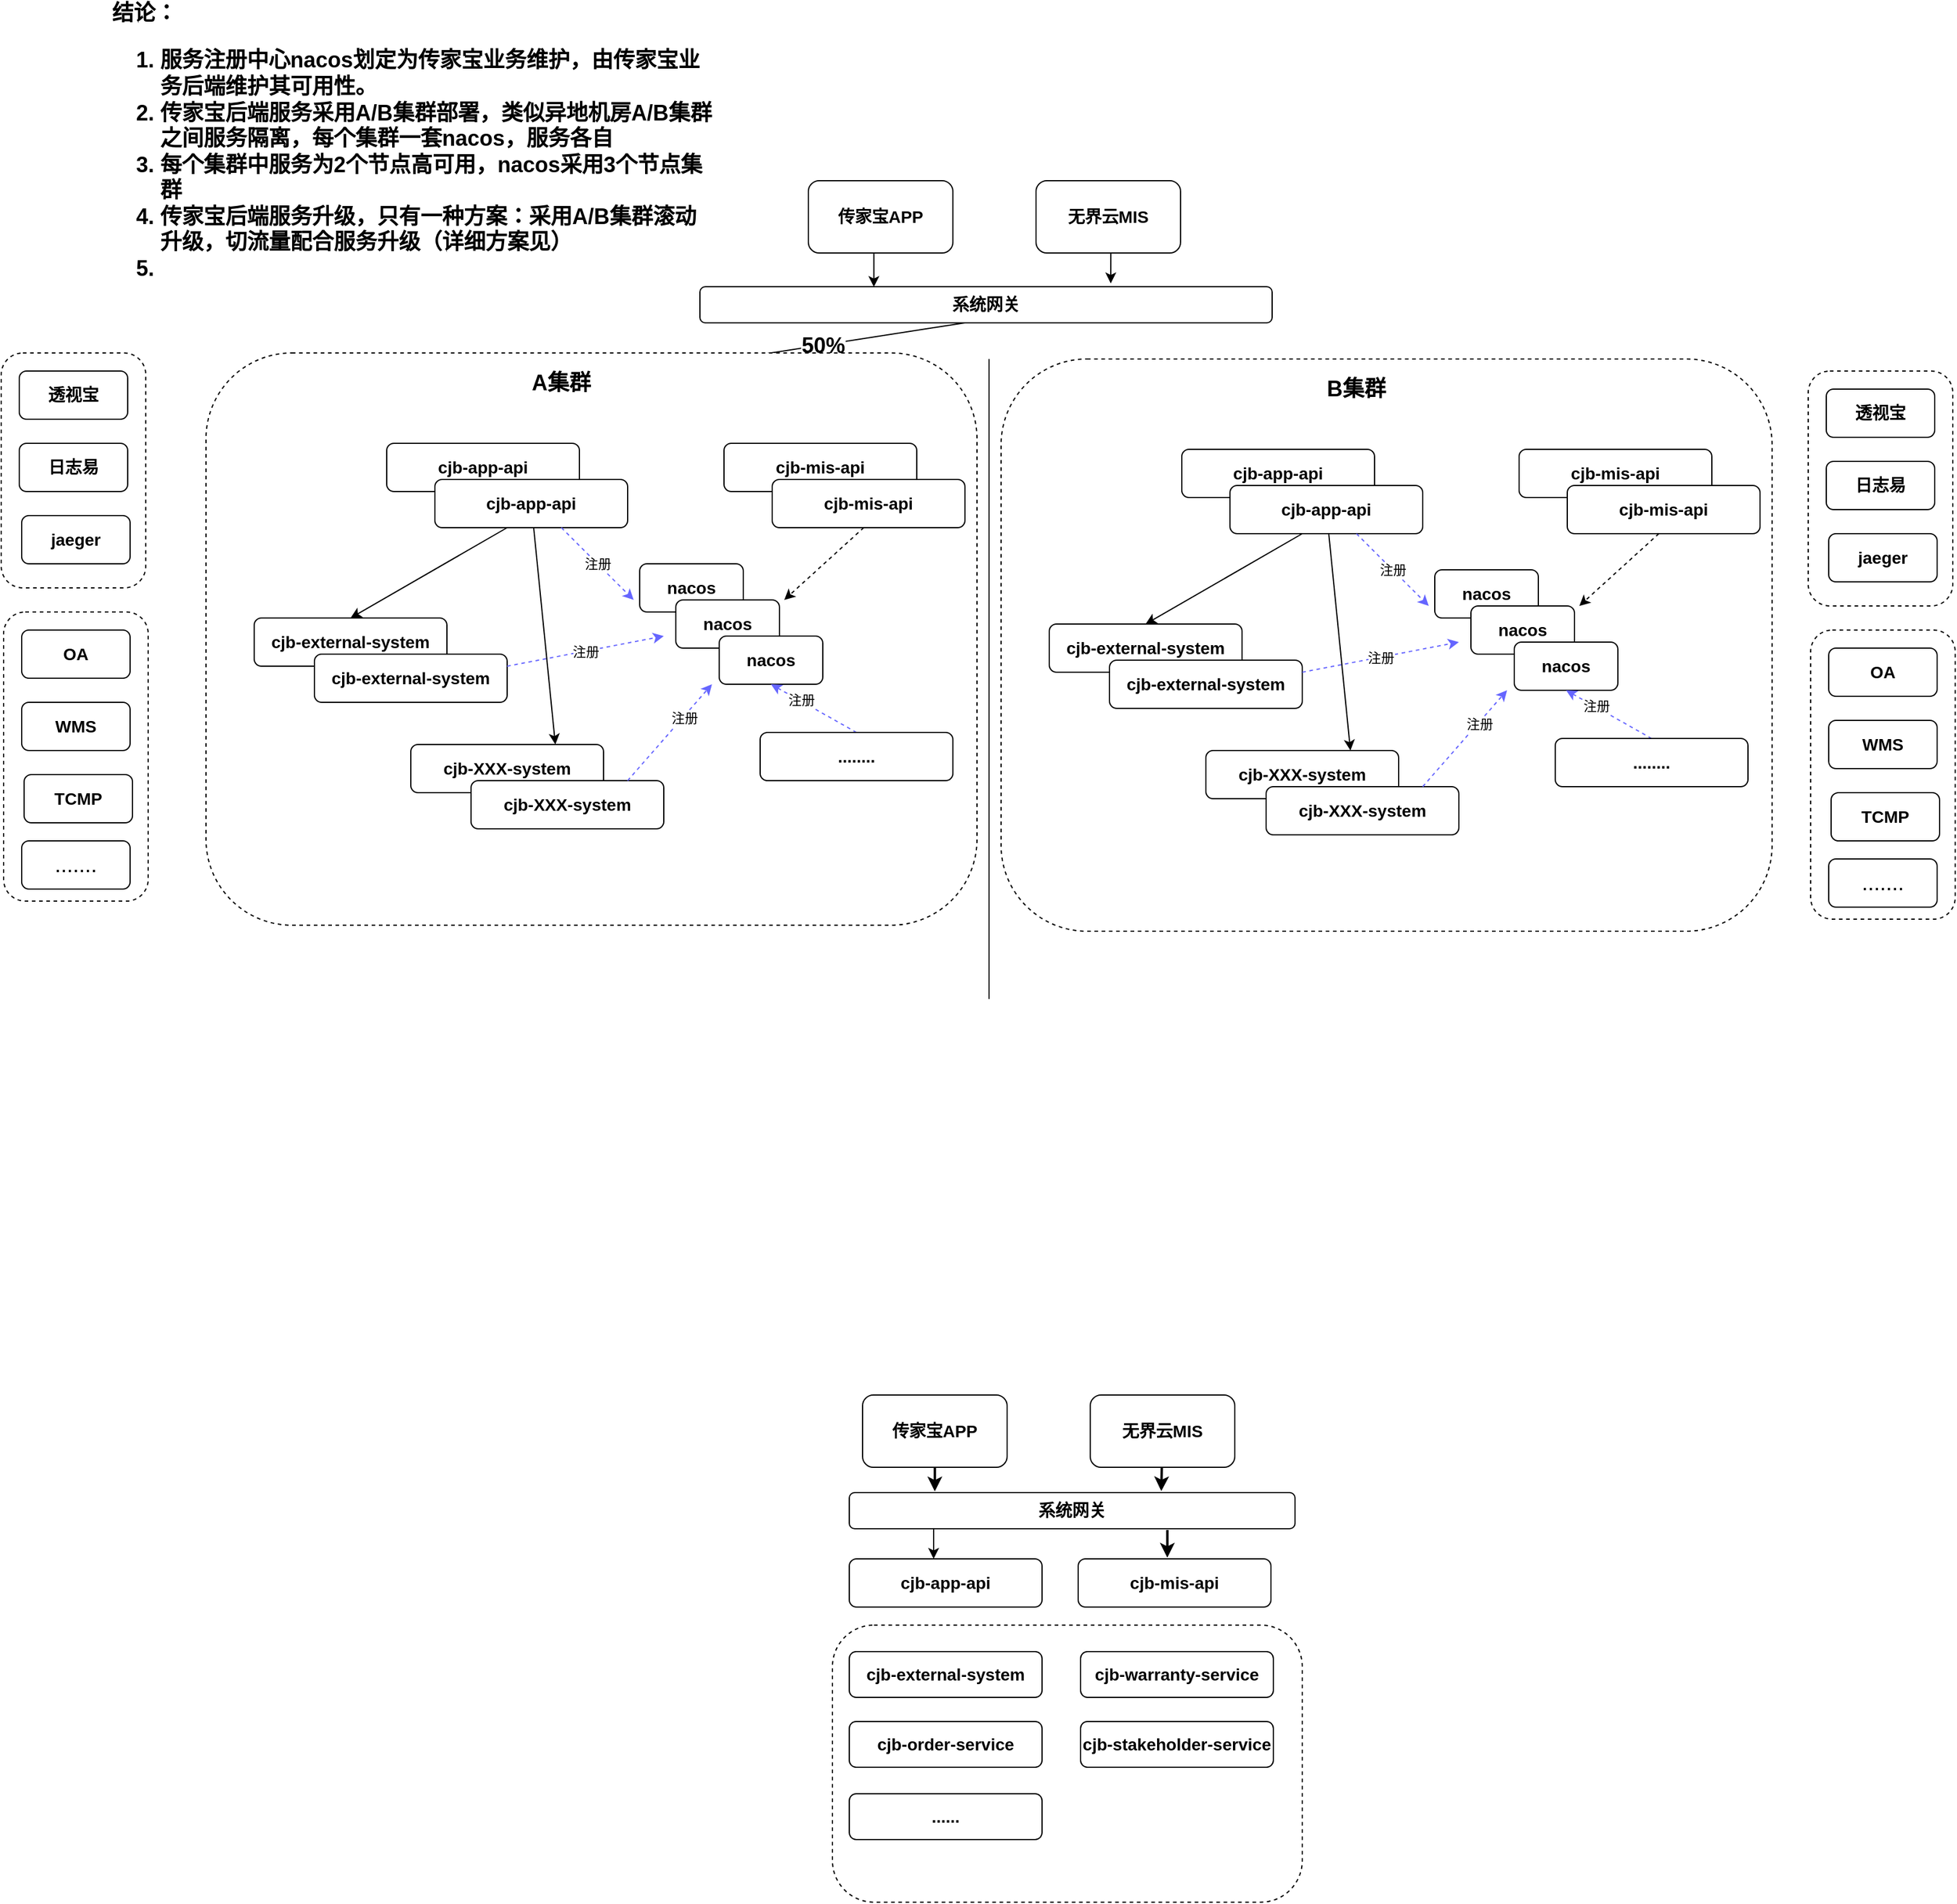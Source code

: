<mxfile version="14.0.3" type="github">
  <diagram id="MpKOYXsyZB0nzLLyLdtM" name="Page-1">
    <mxGraphModel dx="1901" dy="612" grid="1" gridSize="10" guides="1" tooltips="1" connect="1" arrows="1" fold="1" page="1" pageScale="1" pageWidth="827" pageHeight="1169" math="0" shadow="0">
      <root>
        <mxCell id="0" />
        <mxCell id="1" parent="0" />
        <mxCell id="i4v3Hct5WxHWQe_M93EY-2" value="&lt;span style=&quot;font-size: 14px&quot;&gt;&lt;b&gt;&lt;br&gt;&lt;/b&gt;&lt;/span&gt;" style="rounded=1;whiteSpace=wrap;html=1;dashed=1;" parent="1" vertex="1">
          <mxGeometry x="260" y="1351" width="390" height="230" as="geometry" />
        </mxCell>
        <mxCell id="_Qi3U7-KNklzHWl9HvJi-1" style="orthogonalLoop=1;jettySize=auto;html=1;strokeWidth=2;" parent="1" source="_Qi3U7-KNklzHWl9HvJi-2" edge="1">
          <mxGeometry relative="1" as="geometry">
            <mxPoint x="345" y="1240" as="targetPoint" />
          </mxGeometry>
        </mxCell>
        <mxCell id="_Qi3U7-KNklzHWl9HvJi-2" value="&lt;font style=&quot;font-size: 14px&quot;&gt;&lt;b&gt;传家宝APP&lt;/b&gt;&lt;/font&gt;" style="rounded=1;whiteSpace=wrap;html=1;" parent="1" vertex="1">
          <mxGeometry x="285" y="1160" width="120" height="60" as="geometry" />
        </mxCell>
        <mxCell id="_Qi3U7-KNklzHWl9HvJi-3" style="edgeStyle=none;orthogonalLoop=1;jettySize=auto;html=1;strokeWidth=2;entryX=0.7;entryY=-0.04;entryDx=0;entryDy=0;entryPerimeter=0;" parent="1" source="_Qi3U7-KNklzHWl9HvJi-4" target="_Qi3U7-KNklzHWl9HvJi-7" edge="1">
          <mxGeometry relative="1" as="geometry" />
        </mxCell>
        <mxCell id="_Qi3U7-KNklzHWl9HvJi-4" value="&lt;font style=&quot;font-size: 14px&quot;&gt;&lt;b&gt;无界云MIS&lt;/b&gt;&lt;/font&gt;" style="rounded=1;whiteSpace=wrap;html=1;" parent="1" vertex="1">
          <mxGeometry x="474" y="1160" width="120" height="60" as="geometry" />
        </mxCell>
        <mxCell id="2XZ529oUCofOYE8xTM4C-4" style="edgeStyle=orthogonalEdgeStyle;rounded=0;orthogonalLoop=1;jettySize=auto;html=1;exitX=0.25;exitY=1;exitDx=0;exitDy=0;entryX=0.5;entryY=0;entryDx=0;entryDy=0;" parent="1" edge="1">
          <mxGeometry relative="1" as="geometry">
            <mxPoint x="356.5" y="1271" as="sourcePoint" />
            <mxPoint x="344" y="1296" as="targetPoint" />
          </mxGeometry>
        </mxCell>
        <mxCell id="_Qi3U7-KNklzHWl9HvJi-7" value="&lt;span style=&quot;font-size: 14px&quot;&gt;&lt;b&gt;系统网关&lt;/b&gt;&lt;/span&gt;" style="rounded=1;whiteSpace=wrap;html=1;" parent="1" vertex="1">
          <mxGeometry x="274" y="1241" width="370" height="30" as="geometry" />
        </mxCell>
        <mxCell id="_Qi3U7-KNklzHWl9HvJi-8" value="&lt;span style=&quot;font-size: 14px&quot;&gt;&lt;b&gt;cjb-app-api&lt;br&gt;&lt;/b&gt;&lt;/span&gt;" style="rounded=1;whiteSpace=wrap;html=1;" parent="1" vertex="1">
          <mxGeometry x="274" y="1296" width="160" height="40" as="geometry" />
        </mxCell>
        <mxCell id="_Qi3U7-KNklzHWl9HvJi-10" value="&lt;span style=&quot;font-size: 14px&quot;&gt;&lt;b&gt;cjb-external-system&lt;/b&gt;&lt;/span&gt;" style="rounded=1;whiteSpace=wrap;html=1;" parent="1" vertex="1">
          <mxGeometry x="274" y="1373" width="160" height="38" as="geometry" />
        </mxCell>
        <mxCell id="2XZ529oUCofOYE8xTM4C-5" value="&lt;span style=&quot;font-size: 14px&quot;&gt;&lt;b&gt;cjb-mis-api&lt;br&gt;&lt;/b&gt;&lt;/span&gt;" style="rounded=1;whiteSpace=wrap;html=1;" parent="1" vertex="1">
          <mxGeometry x="464" y="1296" width="160" height="40" as="geometry" />
        </mxCell>
        <mxCell id="2XZ529oUCofOYE8xTM4C-9" style="orthogonalLoop=1;jettySize=auto;html=1;strokeWidth=2;" parent="1" edge="1">
          <mxGeometry relative="1" as="geometry">
            <mxPoint x="538" y="1272" as="sourcePoint" />
            <mxPoint x="538" y="1295" as="targetPoint" />
          </mxGeometry>
        </mxCell>
        <mxCell id="i4v3Hct5WxHWQe_M93EY-3" value="&lt;span style=&quot;font-size: 14px&quot;&gt;&lt;b&gt;cjb-warranty-service&lt;/b&gt;&lt;/span&gt;" style="rounded=1;whiteSpace=wrap;html=1;" parent="1" vertex="1">
          <mxGeometry x="466" y="1373" width="160" height="38" as="geometry" />
        </mxCell>
        <mxCell id="i4v3Hct5WxHWQe_M93EY-4" value="&lt;span style=&quot;font-size: 14px&quot;&gt;&lt;b&gt;cjb-order-service&lt;/b&gt;&lt;/span&gt;" style="rounded=1;whiteSpace=wrap;html=1;" parent="1" vertex="1">
          <mxGeometry x="274" y="1431" width="160" height="38" as="geometry" />
        </mxCell>
        <mxCell id="i4v3Hct5WxHWQe_M93EY-5" value="&lt;b style=&quot;font-size: 14px&quot;&gt;cjb-&lt;/b&gt;&lt;span style=&quot;font-size: 14px&quot;&gt;&lt;b&gt;stakeholder&lt;/b&gt;&lt;/span&gt;&lt;b style=&quot;font-size: 14px&quot;&gt;-service&lt;/b&gt;" style="rounded=1;whiteSpace=wrap;html=1;" parent="1" vertex="1">
          <mxGeometry x="466" y="1431" width="160" height="38" as="geometry" />
        </mxCell>
        <mxCell id="i4v3Hct5WxHWQe_M93EY-6" value="&lt;span style=&quot;font-size: 14px&quot;&gt;&lt;b&gt;......&lt;/b&gt;&lt;/span&gt;" style="rounded=1;whiteSpace=wrap;html=1;" parent="1" vertex="1">
          <mxGeometry x="274" y="1491" width="160" height="38" as="geometry" />
        </mxCell>
        <mxCell id="EF4DgZaoUzox8hAfEua7-1" value="" style="endArrow=none;html=1;" parent="1" edge="1">
          <mxGeometry width="50" height="50" relative="1" as="geometry">
            <mxPoint x="390" y="831.284" as="sourcePoint" />
            <mxPoint x="390" y="300" as="targetPoint" />
          </mxGeometry>
        </mxCell>
        <mxCell id="EF4DgZaoUzox8hAfEua7-10" style="edgeStyle=orthogonalEdgeStyle;rounded=0;orthogonalLoop=1;jettySize=auto;html=1;exitX=0.5;exitY=1;exitDx=0;exitDy=0;entryX=0.304;entryY=0.006;entryDx=0;entryDy=0;entryPerimeter=0;" parent="1" source="EF4DgZaoUzox8hAfEua7-2" target="EF4DgZaoUzox8hAfEua7-7" edge="1">
          <mxGeometry relative="1" as="geometry" />
        </mxCell>
        <mxCell id="EF4DgZaoUzox8hAfEua7-2" value="&lt;font style=&quot;font-size: 14px&quot;&gt;&lt;b&gt;传家宝APP&lt;/b&gt;&lt;/font&gt;" style="rounded=1;whiteSpace=wrap;html=1;" parent="1" vertex="1">
          <mxGeometry x="240" y="152" width="120" height="60" as="geometry" />
        </mxCell>
        <mxCell id="EF4DgZaoUzox8hAfEua7-11" style="edgeStyle=orthogonalEdgeStyle;rounded=0;orthogonalLoop=1;jettySize=auto;html=1;exitX=0.5;exitY=1;exitDx=0;exitDy=0;entryX=0.718;entryY=-0.092;entryDx=0;entryDy=0;entryPerimeter=0;" parent="1" source="EF4DgZaoUzox8hAfEua7-3" target="EF4DgZaoUzox8hAfEua7-7" edge="1">
          <mxGeometry relative="1" as="geometry" />
        </mxCell>
        <mxCell id="EF4DgZaoUzox8hAfEua7-3" value="&lt;font style=&quot;font-size: 14px&quot;&gt;&lt;b&gt;无界云MIS&lt;/b&gt;&lt;/font&gt;" style="rounded=1;whiteSpace=wrap;html=1;" parent="1" vertex="1">
          <mxGeometry x="429" y="152" width="120" height="60" as="geometry" />
        </mxCell>
        <mxCell id="EF4DgZaoUzox8hAfEua7-7" value="&lt;span style=&quot;font-size: 14px&quot;&gt;&lt;b&gt;系统网关&lt;/b&gt;&lt;/span&gt;" style="rounded=1;whiteSpace=wrap;html=1;" parent="1" vertex="1">
          <mxGeometry x="150" y="240" width="475" height="30" as="geometry" />
        </mxCell>
        <mxCell id="EF4DgZaoUzox8hAfEua7-51" value="" style="endArrow=classic;html=1;entryX=1;entryY=0.25;entryDx=0;entryDy=0;" parent="1" target="EF4DgZaoUzox8hAfEua7-4" edge="1">
          <mxGeometry width="50" height="50" relative="1" as="geometry">
            <mxPoint x="370" y="270" as="sourcePoint" />
            <mxPoint x="300" y="350" as="targetPoint" />
          </mxGeometry>
        </mxCell>
        <mxCell id="EF4DgZaoUzox8hAfEua7-52" value="&lt;b&gt;&lt;font style=&quot;font-size: 18px&quot;&gt;50%&lt;/font&gt;&lt;/b&gt;" style="edgeLabel;html=1;align=center;verticalAlign=middle;resizable=0;points=[];" parent="EF4DgZaoUzox8hAfEua7-51" vertex="1" connectable="0">
          <mxGeometry x="-0.183" relative="1" as="geometry">
            <mxPoint as="offset" />
          </mxGeometry>
        </mxCell>
        <mxCell id="EF4DgZaoUzox8hAfEua7-54" value="&lt;b&gt;&lt;font style=&quot;font-size: 18px&quot;&gt;结论：&lt;br&gt;&lt;ol&gt;&lt;li&gt;&lt;b&gt;&lt;font style=&quot;font-size: 18px&quot;&gt;服务注册中心nacos划定为传家宝业务维护，由传家宝业务后端维护其可用性。&lt;/font&gt;&lt;/b&gt;&lt;/li&gt;&lt;li&gt;&lt;b&gt;&lt;font style=&quot;font-size: 18px&quot;&gt;传家宝后端服务采用A/B集群部署，类似异地机房A/B集群之间服务隔离，&lt;/font&gt;&lt;/b&gt;&lt;b&gt;每个集群一套nacos，服务各自&lt;/b&gt;&lt;/li&gt;&lt;li&gt;每个集群中服务为2个节点高可用，nacos采用3个节点集群&lt;/li&gt;&lt;li&gt;传家宝后端服务升级，只有一种方案：采用A/B集群滚动升级，切流量配合服务升级（详细方案见）&lt;/li&gt;&lt;li&gt;&lt;br&gt;&lt;/li&gt;&lt;/ol&gt;&lt;br&gt;&lt;/font&gt;&lt;/b&gt;" style="text;html=1;strokeColor=none;fillColor=none;align=left;verticalAlign=middle;whiteSpace=wrap;rounded=0;" parent="1" vertex="1">
          <mxGeometry x="-340" y="30" width="500" height="218" as="geometry" />
        </mxCell>
        <mxCell id="FRwrU2rM5BGR-URHhz7x-11" value="" style="group" vertex="1" connectable="0" parent="1">
          <mxGeometry x="-260" y="295" width="640" height="540" as="geometry" />
        </mxCell>
        <mxCell id="EF4DgZaoUzox8hAfEua7-13" value="&lt;span style=&quot;font-size: 14px&quot;&gt;&lt;b&gt;&lt;br&gt;&lt;/b&gt;&lt;/span&gt;" style="rounded=1;whiteSpace=wrap;html=1;dashed=1;" parent="FRwrU2rM5BGR-URHhz7x-11" vertex="1">
          <mxGeometry width="640" height="475" as="geometry" />
        </mxCell>
        <mxCell id="EF4DgZaoUzox8hAfEua7-4" value="&lt;b&gt;&lt;font style=&quot;font-size: 18px&quot;&gt;A集群&lt;/font&gt;&lt;/b&gt;" style="text;html=1;strokeColor=none;fillColor=none;align=center;verticalAlign=middle;whiteSpace=wrap;rounded=0;" parent="FRwrU2rM5BGR-URHhz7x-11" vertex="1">
          <mxGeometry x="250" y="15" width="90" height="20" as="geometry" />
        </mxCell>
        <mxCell id="EF4DgZaoUzox8hAfEua7-23" value="&lt;b&gt;&lt;font style=&quot;font-size: 18px&quot;&gt;......&lt;/font&gt;&lt;/b&gt;" style="text;html=1;strokeColor=none;fillColor=none;align=center;verticalAlign=middle;whiteSpace=wrap;rounded=0;" parent="FRwrU2rM5BGR-URHhz7x-11" vertex="1">
          <mxGeometry x="494" y="325" width="40" height="20" as="geometry" />
        </mxCell>
        <mxCell id="EF4DgZaoUzox8hAfEua7-26" value="" style="group" parent="FRwrU2rM5BGR-URHhz7x-11" vertex="1" connectable="0">
          <mxGeometry x="360" y="175" width="152" height="100" as="geometry" />
        </mxCell>
        <mxCell id="EF4DgZaoUzox8hAfEua7-19" value="&lt;b style=&quot;font-size: 14px&quot;&gt;nacos&lt;/b&gt;&lt;span style=&quot;font-size: 14px&quot;&gt;&lt;b&gt;&lt;br&gt;&lt;/b&gt;&lt;/span&gt;" style="rounded=1;whiteSpace=wrap;html=1;" parent="EF4DgZaoUzox8hAfEua7-26" vertex="1">
          <mxGeometry width="86" height="40" as="geometry" />
        </mxCell>
        <mxCell id="EF4DgZaoUzox8hAfEua7-24" value="&lt;b style=&quot;font-size: 14px&quot;&gt;nacos&lt;/b&gt;&lt;span style=&quot;font-size: 14px&quot;&gt;&lt;b&gt;&lt;br&gt;&lt;/b&gt;&lt;/span&gt;" style="rounded=1;whiteSpace=wrap;html=1;" parent="EF4DgZaoUzox8hAfEua7-26" vertex="1">
          <mxGeometry x="30" y="30" width="86" height="40" as="geometry" />
        </mxCell>
        <mxCell id="EF4DgZaoUzox8hAfEua7-25" value="&lt;b style=&quot;font-size: 14px&quot;&gt;nacos&lt;/b&gt;&lt;span style=&quot;font-size: 14px&quot;&gt;&lt;b&gt;&lt;br&gt;&lt;/b&gt;&lt;/span&gt;" style="rounded=1;whiteSpace=wrap;html=1;" parent="EF4DgZaoUzox8hAfEua7-26" vertex="1">
          <mxGeometry x="66" y="60" width="86" height="40" as="geometry" />
        </mxCell>
        <mxCell id="EF4DgZaoUzox8hAfEua7-27" value="" style="group" parent="FRwrU2rM5BGR-URHhz7x-11" vertex="1" connectable="0">
          <mxGeometry x="40" y="220" width="210" height="70" as="geometry" />
        </mxCell>
        <mxCell id="EF4DgZaoUzox8hAfEua7-18" value="&lt;b style=&quot;font-size: 14px&quot;&gt;cjb-external-system&lt;/b&gt;&lt;span style=&quot;font-size: 14px&quot;&gt;&lt;b&gt;&lt;br&gt;&lt;/b&gt;&lt;/span&gt;" style="rounded=1;whiteSpace=wrap;html=1;" parent="EF4DgZaoUzox8hAfEua7-27" vertex="1">
          <mxGeometry width="160" height="40" as="geometry" />
        </mxCell>
        <mxCell id="EF4DgZaoUzox8hAfEua7-20" value="&lt;b style=&quot;font-size: 14px&quot;&gt;cjb-external-system&lt;/b&gt;&lt;span style=&quot;font-size: 14px&quot;&gt;&lt;b&gt;&lt;br&gt;&lt;/b&gt;&lt;/span&gt;" style="rounded=1;whiteSpace=wrap;html=1;" parent="EF4DgZaoUzox8hAfEua7-27" vertex="1">
          <mxGeometry x="50" y="30" width="160" height="40" as="geometry" />
        </mxCell>
        <mxCell id="EF4DgZaoUzox8hAfEua7-28" value="" style="group" parent="FRwrU2rM5BGR-URHhz7x-11" vertex="1" connectable="0">
          <mxGeometry x="170" y="325" width="210" height="70" as="geometry" />
        </mxCell>
        <mxCell id="EF4DgZaoUzox8hAfEua7-21" value="&lt;b style=&quot;font-size: 14px&quot;&gt;cjb-XXX-system&lt;/b&gt;&lt;span style=&quot;font-size: 14px&quot;&gt;&lt;b&gt;&lt;br&gt;&lt;/b&gt;&lt;/span&gt;" style="rounded=1;whiteSpace=wrap;html=1;" parent="EF4DgZaoUzox8hAfEua7-28" vertex="1">
          <mxGeometry width="160" height="40" as="geometry" />
        </mxCell>
        <mxCell id="EF4DgZaoUzox8hAfEua7-22" value="&lt;b style=&quot;font-size: 14px&quot;&gt;cjb-XXX-system&lt;/b&gt;&lt;span style=&quot;font-size: 14px&quot;&gt;&lt;b&gt;&lt;br&gt;&lt;/b&gt;&lt;/span&gt;" style="rounded=1;whiteSpace=wrap;html=1;" parent="EF4DgZaoUzox8hAfEua7-28" vertex="1">
          <mxGeometry x="50" y="30" width="160" height="40" as="geometry" />
        </mxCell>
        <mxCell id="EF4DgZaoUzox8hAfEua7-40" value="" style="endArrow=classic;html=1;dashed=1;strokeColor=#6666FF;" parent="EF4DgZaoUzox8hAfEua7-28" edge="1">
          <mxGeometry width="50" height="50" relative="1" as="geometry">
            <mxPoint x="180" y="30" as="sourcePoint" />
            <mxPoint x="250" y="-50" as="targetPoint" />
          </mxGeometry>
        </mxCell>
        <mxCell id="EF4DgZaoUzox8hAfEua7-42" value="注册" style="edgeLabel;html=1;align=center;verticalAlign=middle;resizable=0;points=[];" parent="EF4DgZaoUzox8hAfEua7-40" vertex="1" connectable="0">
          <mxGeometry x="0.316" y="-1" relative="1" as="geometry">
            <mxPoint as="offset" />
          </mxGeometry>
        </mxCell>
        <mxCell id="EF4DgZaoUzox8hAfEua7-31" value="" style="group" parent="FRwrU2rM5BGR-URHhz7x-11" vertex="1" connectable="0">
          <mxGeometry x="150" y="75" width="200" height="70" as="geometry" />
        </mxCell>
        <mxCell id="EF4DgZaoUzox8hAfEua7-15" value="&lt;span style=&quot;font-size: 14px&quot;&gt;&lt;b&gt;cjb-app-api&lt;br&gt;&lt;/b&gt;&lt;/span&gt;" style="rounded=1;whiteSpace=wrap;html=1;" parent="EF4DgZaoUzox8hAfEua7-31" vertex="1">
          <mxGeometry width="160" height="40" as="geometry" />
        </mxCell>
        <mxCell id="EF4DgZaoUzox8hAfEua7-29" value="&lt;span style=&quot;font-size: 14px&quot;&gt;&lt;b&gt;cjb-app-api&lt;br&gt;&lt;/b&gt;&lt;/span&gt;" style="rounded=1;whiteSpace=wrap;html=1;" parent="EF4DgZaoUzox8hAfEua7-31" vertex="1">
          <mxGeometry x="40" y="30" width="160" height="40" as="geometry" />
        </mxCell>
        <mxCell id="EF4DgZaoUzox8hAfEua7-32" value="" style="group" parent="FRwrU2rM5BGR-URHhz7x-11" vertex="1" connectable="0">
          <mxGeometry x="430" y="75" width="200" height="70" as="geometry" />
        </mxCell>
        <mxCell id="EF4DgZaoUzox8hAfEua7-16" value="&lt;span style=&quot;font-size: 14px&quot;&gt;&lt;b&gt;cjb-mis-api&lt;br&gt;&lt;/b&gt;&lt;/span&gt;" style="rounded=1;whiteSpace=wrap;html=1;" parent="EF4DgZaoUzox8hAfEua7-32" vertex="1">
          <mxGeometry width="160" height="40" as="geometry" />
        </mxCell>
        <mxCell id="EF4DgZaoUzox8hAfEua7-30" value="&lt;span style=&quot;font-size: 14px&quot;&gt;&lt;b&gt;cjb-mis-api&lt;br&gt;&lt;/b&gt;&lt;/span&gt;" style="rounded=1;whiteSpace=wrap;html=1;" parent="EF4DgZaoUzox8hAfEua7-32" vertex="1">
          <mxGeometry x="40" y="30" width="160" height="40" as="geometry" />
        </mxCell>
        <mxCell id="EF4DgZaoUzox8hAfEua7-33" value="注册" style="endArrow=classic;html=1;dashed=1;strokeColor=#6666FF;" parent="FRwrU2rM5BGR-URHhz7x-11" edge="1">
          <mxGeometry width="50" height="50" relative="1" as="geometry">
            <mxPoint x="295" y="145" as="sourcePoint" />
            <mxPoint x="355" y="205" as="targetPoint" />
          </mxGeometry>
        </mxCell>
        <mxCell id="EF4DgZaoUzox8hAfEua7-34" value="" style="endArrow=classic;html=1;dashed=1;" parent="FRwrU2rM5BGR-URHhz7x-11" edge="1">
          <mxGeometry width="50" height="50" relative="1" as="geometry">
            <mxPoint x="546" y="145" as="sourcePoint" />
            <mxPoint x="480" y="205" as="targetPoint" />
          </mxGeometry>
        </mxCell>
        <mxCell id="EF4DgZaoUzox8hAfEua7-37" value="" style="endArrow=classic;html=1;entryX=0.5;entryY=0;entryDx=0;entryDy=0;" parent="FRwrU2rM5BGR-URHhz7x-11" target="EF4DgZaoUzox8hAfEua7-18" edge="1">
          <mxGeometry width="50" height="50" relative="1" as="geometry">
            <mxPoint x="250" y="145" as="sourcePoint" />
            <mxPoint x="310" y="205" as="targetPoint" />
          </mxGeometry>
        </mxCell>
        <mxCell id="EF4DgZaoUzox8hAfEua7-39" value="&#xa;&#xa;&lt;span style=&quot;color: rgb(0, 0, 0); font-family: helvetica; font-size: 11px; font-style: normal; font-weight: 400; letter-spacing: normal; text-align: center; text-indent: 0px; text-transform: none; word-spacing: 0px; background-color: rgb(255, 255, 255); display: inline; float: none;&quot;&gt;注册&lt;/span&gt;&#xa;&#xa;" style="endArrow=classic;html=1;dashed=1;strokeColor=#6666FF;exitX=1;exitY=0.25;exitDx=0;exitDy=0;" parent="FRwrU2rM5BGR-URHhz7x-11" source="EF4DgZaoUzox8hAfEua7-20" edge="1">
          <mxGeometry width="50" height="50" relative="1" as="geometry">
            <mxPoint x="280" y="255" as="sourcePoint" />
            <mxPoint x="380" y="235" as="targetPoint" />
          </mxGeometry>
        </mxCell>
        <mxCell id="EF4DgZaoUzox8hAfEua7-43" value="" style="endArrow=classic;html=1;dashed=1;strokeColor=#6666FF;entryX=0.5;entryY=1;entryDx=0;entryDy=0;exitX=0.5;exitY=0;exitDx=0;exitDy=0;" parent="FRwrU2rM5BGR-URHhz7x-11" source="EF4DgZaoUzox8hAfEua7-50" target="EF4DgZaoUzox8hAfEua7-25" edge="1">
          <mxGeometry width="50" height="50" relative="1" as="geometry">
            <mxPoint x="380" y="445" as="sourcePoint" />
            <mxPoint x="450" y="365" as="targetPoint" />
          </mxGeometry>
        </mxCell>
        <mxCell id="EF4DgZaoUzox8hAfEua7-44" value="注册" style="edgeLabel;html=1;align=center;verticalAlign=middle;resizable=0;points=[];" parent="EF4DgZaoUzox8hAfEua7-43" vertex="1" connectable="0">
          <mxGeometry x="0.316" y="-1" relative="1" as="geometry">
            <mxPoint as="offset" />
          </mxGeometry>
        </mxCell>
        <mxCell id="EF4DgZaoUzox8hAfEua7-50" value="&lt;span style=&quot;font-size: 14px&quot;&gt;&lt;b&gt;........&lt;br&gt;&lt;/b&gt;&lt;/span&gt;" style="rounded=1;whiteSpace=wrap;html=1;" parent="FRwrU2rM5BGR-URHhz7x-11" vertex="1">
          <mxGeometry x="460" y="315" width="160" height="40" as="geometry" />
        </mxCell>
        <mxCell id="EF4DgZaoUzox8hAfEua7-53" value="" style="endArrow=classic;html=1;entryX=0.75;entryY=0;entryDx=0;entryDy=0;" parent="FRwrU2rM5BGR-URHhz7x-11" source="EF4DgZaoUzox8hAfEua7-29" target="EF4DgZaoUzox8hAfEua7-21" edge="1">
          <mxGeometry width="50" height="50" relative="1" as="geometry">
            <mxPoint x="280" y="148" as="sourcePoint" />
            <mxPoint x="268" y="315" as="targetPoint" />
          </mxGeometry>
        </mxCell>
        <mxCell id="FRwrU2rM5BGR-URHhz7x-12" value="" style="group" vertex="1" connectable="0" parent="1">
          <mxGeometry x="400" y="300" width="640" height="575" as="geometry" />
        </mxCell>
        <mxCell id="FRwrU2rM5BGR-URHhz7x-13" value="&lt;span style=&quot;font-size: 14px&quot;&gt;&lt;b&gt;&lt;br&gt;&lt;/b&gt;&lt;/span&gt;" style="rounded=1;whiteSpace=wrap;html=1;dashed=1;" vertex="1" parent="FRwrU2rM5BGR-URHhz7x-12">
          <mxGeometry width="640" height="475" as="geometry" />
        </mxCell>
        <mxCell id="FRwrU2rM5BGR-URHhz7x-14" value="&lt;b&gt;&lt;font style=&quot;font-size: 18px&quot;&gt;B集群&lt;/font&gt;&lt;/b&gt;" style="text;html=1;strokeColor=none;fillColor=none;align=center;verticalAlign=middle;whiteSpace=wrap;rounded=0;" vertex="1" parent="FRwrU2rM5BGR-URHhz7x-12">
          <mxGeometry x="250" y="15" width="90" height="20" as="geometry" />
        </mxCell>
        <mxCell id="FRwrU2rM5BGR-URHhz7x-15" value="&lt;b&gt;&lt;font style=&quot;font-size: 18px&quot;&gt;......&lt;/font&gt;&lt;/b&gt;" style="text;html=1;strokeColor=none;fillColor=none;align=center;verticalAlign=middle;whiteSpace=wrap;rounded=0;" vertex="1" parent="FRwrU2rM5BGR-URHhz7x-12">
          <mxGeometry x="494" y="325" width="40" height="20" as="geometry" />
        </mxCell>
        <mxCell id="FRwrU2rM5BGR-URHhz7x-16" value="" style="group" vertex="1" connectable="0" parent="FRwrU2rM5BGR-URHhz7x-12">
          <mxGeometry x="360" y="175" width="152" height="100" as="geometry" />
        </mxCell>
        <mxCell id="FRwrU2rM5BGR-URHhz7x-17" value="&lt;b style=&quot;font-size: 14px&quot;&gt;nacos&lt;/b&gt;&lt;span style=&quot;font-size: 14px&quot;&gt;&lt;b&gt;&lt;br&gt;&lt;/b&gt;&lt;/span&gt;" style="rounded=1;whiteSpace=wrap;html=1;" vertex="1" parent="FRwrU2rM5BGR-URHhz7x-16">
          <mxGeometry width="86" height="40" as="geometry" />
        </mxCell>
        <mxCell id="FRwrU2rM5BGR-URHhz7x-18" value="&lt;b style=&quot;font-size: 14px&quot;&gt;nacos&lt;/b&gt;&lt;span style=&quot;font-size: 14px&quot;&gt;&lt;b&gt;&lt;br&gt;&lt;/b&gt;&lt;/span&gt;" style="rounded=1;whiteSpace=wrap;html=1;" vertex="1" parent="FRwrU2rM5BGR-URHhz7x-16">
          <mxGeometry x="30" y="30" width="86" height="40" as="geometry" />
        </mxCell>
        <mxCell id="FRwrU2rM5BGR-URHhz7x-19" value="&lt;b style=&quot;font-size: 14px&quot;&gt;nacos&lt;/b&gt;&lt;span style=&quot;font-size: 14px&quot;&gt;&lt;b&gt;&lt;br&gt;&lt;/b&gt;&lt;/span&gt;" style="rounded=1;whiteSpace=wrap;html=1;" vertex="1" parent="FRwrU2rM5BGR-URHhz7x-16">
          <mxGeometry x="66" y="60" width="86" height="40" as="geometry" />
        </mxCell>
        <mxCell id="FRwrU2rM5BGR-URHhz7x-20" value="" style="group" vertex="1" connectable="0" parent="FRwrU2rM5BGR-URHhz7x-12">
          <mxGeometry x="40" y="220" width="210" height="70" as="geometry" />
        </mxCell>
        <mxCell id="FRwrU2rM5BGR-URHhz7x-21" value="&lt;b style=&quot;font-size: 14px&quot;&gt;cjb-external-system&lt;/b&gt;&lt;span style=&quot;font-size: 14px&quot;&gt;&lt;b&gt;&lt;br&gt;&lt;/b&gt;&lt;/span&gt;" style="rounded=1;whiteSpace=wrap;html=1;" vertex="1" parent="FRwrU2rM5BGR-URHhz7x-20">
          <mxGeometry width="160" height="40" as="geometry" />
        </mxCell>
        <mxCell id="FRwrU2rM5BGR-URHhz7x-22" value="&lt;b style=&quot;font-size: 14px&quot;&gt;cjb-external-system&lt;/b&gt;&lt;span style=&quot;font-size: 14px&quot;&gt;&lt;b&gt;&lt;br&gt;&lt;/b&gt;&lt;/span&gt;" style="rounded=1;whiteSpace=wrap;html=1;" vertex="1" parent="FRwrU2rM5BGR-URHhz7x-20">
          <mxGeometry x="50" y="30" width="160" height="40" as="geometry" />
        </mxCell>
        <mxCell id="FRwrU2rM5BGR-URHhz7x-23" value="" style="group" vertex="1" connectable="0" parent="FRwrU2rM5BGR-URHhz7x-12">
          <mxGeometry x="170" y="325" width="210" height="70" as="geometry" />
        </mxCell>
        <mxCell id="FRwrU2rM5BGR-URHhz7x-24" value="&lt;b style=&quot;font-size: 14px&quot;&gt;cjb-XXX-system&lt;/b&gt;&lt;span style=&quot;font-size: 14px&quot;&gt;&lt;b&gt;&lt;br&gt;&lt;/b&gt;&lt;/span&gt;" style="rounded=1;whiteSpace=wrap;html=1;" vertex="1" parent="FRwrU2rM5BGR-URHhz7x-23">
          <mxGeometry width="160" height="40" as="geometry" />
        </mxCell>
        <mxCell id="FRwrU2rM5BGR-URHhz7x-25" value="&lt;b style=&quot;font-size: 14px&quot;&gt;cjb-XXX-system&lt;/b&gt;&lt;span style=&quot;font-size: 14px&quot;&gt;&lt;b&gt;&lt;br&gt;&lt;/b&gt;&lt;/span&gt;" style="rounded=1;whiteSpace=wrap;html=1;" vertex="1" parent="FRwrU2rM5BGR-URHhz7x-23">
          <mxGeometry x="50" y="30" width="160" height="40" as="geometry" />
        </mxCell>
        <mxCell id="FRwrU2rM5BGR-URHhz7x-26" value="" style="endArrow=classic;html=1;dashed=1;strokeColor=#6666FF;" edge="1" parent="FRwrU2rM5BGR-URHhz7x-23">
          <mxGeometry width="50" height="50" relative="1" as="geometry">
            <mxPoint x="180" y="30" as="sourcePoint" />
            <mxPoint x="250" y="-50" as="targetPoint" />
          </mxGeometry>
        </mxCell>
        <mxCell id="FRwrU2rM5BGR-URHhz7x-27" value="注册" style="edgeLabel;html=1;align=center;verticalAlign=middle;resizable=0;points=[];" vertex="1" connectable="0" parent="FRwrU2rM5BGR-URHhz7x-26">
          <mxGeometry x="0.316" y="-1" relative="1" as="geometry">
            <mxPoint as="offset" />
          </mxGeometry>
        </mxCell>
        <mxCell id="FRwrU2rM5BGR-URHhz7x-28" value="" style="group" vertex="1" connectable="0" parent="FRwrU2rM5BGR-URHhz7x-12">
          <mxGeometry x="150" y="75" width="200" height="70" as="geometry" />
        </mxCell>
        <mxCell id="FRwrU2rM5BGR-URHhz7x-29" value="&lt;span style=&quot;font-size: 14px&quot;&gt;&lt;b&gt;cjb-app-api&lt;br&gt;&lt;/b&gt;&lt;/span&gt;" style="rounded=1;whiteSpace=wrap;html=1;" vertex="1" parent="FRwrU2rM5BGR-URHhz7x-28">
          <mxGeometry width="160" height="40" as="geometry" />
        </mxCell>
        <mxCell id="FRwrU2rM5BGR-URHhz7x-30" value="&lt;span style=&quot;font-size: 14px&quot;&gt;&lt;b&gt;cjb-app-api&lt;br&gt;&lt;/b&gt;&lt;/span&gt;" style="rounded=1;whiteSpace=wrap;html=1;" vertex="1" parent="FRwrU2rM5BGR-URHhz7x-28">
          <mxGeometry x="40" y="30" width="160" height="40" as="geometry" />
        </mxCell>
        <mxCell id="FRwrU2rM5BGR-URHhz7x-31" value="" style="group" vertex="1" connectable="0" parent="FRwrU2rM5BGR-URHhz7x-12">
          <mxGeometry x="430" y="75" width="200" height="70" as="geometry" />
        </mxCell>
        <mxCell id="FRwrU2rM5BGR-URHhz7x-32" value="&lt;span style=&quot;font-size: 14px&quot;&gt;&lt;b&gt;cjb-mis-api&lt;br&gt;&lt;/b&gt;&lt;/span&gt;" style="rounded=1;whiteSpace=wrap;html=1;" vertex="1" parent="FRwrU2rM5BGR-URHhz7x-31">
          <mxGeometry width="160" height="40" as="geometry" />
        </mxCell>
        <mxCell id="FRwrU2rM5BGR-URHhz7x-33" value="&lt;span style=&quot;font-size: 14px&quot;&gt;&lt;b&gt;cjb-mis-api&lt;br&gt;&lt;/b&gt;&lt;/span&gt;" style="rounded=1;whiteSpace=wrap;html=1;" vertex="1" parent="FRwrU2rM5BGR-URHhz7x-31">
          <mxGeometry x="40" y="30" width="160" height="40" as="geometry" />
        </mxCell>
        <mxCell id="FRwrU2rM5BGR-URHhz7x-34" value="注册" style="endArrow=classic;html=1;dashed=1;strokeColor=#6666FF;" edge="1" parent="FRwrU2rM5BGR-URHhz7x-12">
          <mxGeometry width="50" height="50" relative="1" as="geometry">
            <mxPoint x="295" y="145" as="sourcePoint" />
            <mxPoint x="355" y="205" as="targetPoint" />
          </mxGeometry>
        </mxCell>
        <mxCell id="FRwrU2rM5BGR-URHhz7x-35" value="" style="endArrow=classic;html=1;dashed=1;" edge="1" parent="FRwrU2rM5BGR-URHhz7x-12">
          <mxGeometry width="50" height="50" relative="1" as="geometry">
            <mxPoint x="546" y="145" as="sourcePoint" />
            <mxPoint x="480" y="205" as="targetPoint" />
          </mxGeometry>
        </mxCell>
        <mxCell id="FRwrU2rM5BGR-URHhz7x-36" value="" style="endArrow=classic;html=1;entryX=0.5;entryY=0;entryDx=0;entryDy=0;" edge="1" parent="FRwrU2rM5BGR-URHhz7x-12" target="FRwrU2rM5BGR-URHhz7x-21">
          <mxGeometry width="50" height="50" relative="1" as="geometry">
            <mxPoint x="250" y="145" as="sourcePoint" />
            <mxPoint x="310" y="205" as="targetPoint" />
          </mxGeometry>
        </mxCell>
        <mxCell id="FRwrU2rM5BGR-URHhz7x-37" value="&#xa;&#xa;&lt;span style=&quot;color: rgb(0, 0, 0); font-family: helvetica; font-size: 11px; font-style: normal; font-weight: 400; letter-spacing: normal; text-align: center; text-indent: 0px; text-transform: none; word-spacing: 0px; background-color: rgb(255, 255, 255); display: inline; float: none;&quot;&gt;注册&lt;/span&gt;&#xa;&#xa;" style="endArrow=classic;html=1;dashed=1;strokeColor=#6666FF;exitX=1;exitY=0.25;exitDx=0;exitDy=0;" edge="1" parent="FRwrU2rM5BGR-URHhz7x-12" source="FRwrU2rM5BGR-URHhz7x-22">
          <mxGeometry width="50" height="50" relative="1" as="geometry">
            <mxPoint x="280" y="255" as="sourcePoint" />
            <mxPoint x="380" y="235" as="targetPoint" />
          </mxGeometry>
        </mxCell>
        <mxCell id="FRwrU2rM5BGR-URHhz7x-38" value="" style="endArrow=classic;html=1;dashed=1;strokeColor=#6666FF;entryX=0.5;entryY=1;entryDx=0;entryDy=0;exitX=0.5;exitY=0;exitDx=0;exitDy=0;" edge="1" parent="FRwrU2rM5BGR-URHhz7x-12" source="FRwrU2rM5BGR-URHhz7x-40" target="FRwrU2rM5BGR-URHhz7x-19">
          <mxGeometry width="50" height="50" relative="1" as="geometry">
            <mxPoint x="380" y="445" as="sourcePoint" />
            <mxPoint x="450" y="365" as="targetPoint" />
          </mxGeometry>
        </mxCell>
        <mxCell id="FRwrU2rM5BGR-URHhz7x-39" value="注册" style="edgeLabel;html=1;align=center;verticalAlign=middle;resizable=0;points=[];" vertex="1" connectable="0" parent="FRwrU2rM5BGR-URHhz7x-38">
          <mxGeometry x="0.316" y="-1" relative="1" as="geometry">
            <mxPoint as="offset" />
          </mxGeometry>
        </mxCell>
        <mxCell id="FRwrU2rM5BGR-URHhz7x-40" value="&lt;span style=&quot;font-size: 14px&quot;&gt;&lt;b&gt;........&lt;br&gt;&lt;/b&gt;&lt;/span&gt;" style="rounded=1;whiteSpace=wrap;html=1;" vertex="1" parent="FRwrU2rM5BGR-URHhz7x-12">
          <mxGeometry x="460" y="315" width="160" height="40" as="geometry" />
        </mxCell>
        <mxCell id="FRwrU2rM5BGR-URHhz7x-41" value="" style="endArrow=classic;html=1;entryX=0.75;entryY=0;entryDx=0;entryDy=0;" edge="1" parent="FRwrU2rM5BGR-URHhz7x-12" source="FRwrU2rM5BGR-URHhz7x-30" target="FRwrU2rM5BGR-URHhz7x-24">
          <mxGeometry width="50" height="50" relative="1" as="geometry">
            <mxPoint x="280" y="148" as="sourcePoint" />
            <mxPoint x="268" y="315" as="targetPoint" />
          </mxGeometry>
        </mxCell>
        <mxCell id="FRwrU2rM5BGR-URHhz7x-43" value="" style="group" vertex="1" connectable="0" parent="FRwrU2rM5BGR-URHhz7x-12">
          <mxGeometry x="670" y="10" width="122" height="455" as="geometry" />
        </mxCell>
        <mxCell id="FRwrU2rM5BGR-URHhz7x-44" value="" style="rounded=1;whiteSpace=wrap;html=1;dashed=1;" vertex="1" parent="FRwrU2rM5BGR-URHhz7x-43">
          <mxGeometry width="120" height="195" as="geometry" />
        </mxCell>
        <mxCell id="FRwrU2rM5BGR-URHhz7x-45" value="&lt;font style=&quot;font-size: 14px&quot;&gt;&lt;b&gt;透视宝&lt;/b&gt;&lt;/font&gt;" style="rounded=1;whiteSpace=wrap;html=1;" vertex="1" parent="FRwrU2rM5BGR-URHhz7x-43">
          <mxGeometry x="15" y="15" width="90" height="40" as="geometry" />
        </mxCell>
        <mxCell id="FRwrU2rM5BGR-URHhz7x-46" value="&lt;font style=&quot;font-size: 14px&quot;&gt;&lt;b&gt;日志易&lt;/b&gt;&lt;/font&gt;" style="rounded=1;whiteSpace=wrap;html=1;" vertex="1" parent="FRwrU2rM5BGR-URHhz7x-43">
          <mxGeometry x="15" y="75" width="90" height="40" as="geometry" />
        </mxCell>
        <mxCell id="FRwrU2rM5BGR-URHhz7x-47" value="&lt;span style=&quot;font-size: 14px&quot;&gt;&lt;b&gt;jaeger&lt;/b&gt;&lt;/span&gt;" style="rounded=1;whiteSpace=wrap;html=1;" vertex="1" parent="FRwrU2rM5BGR-URHhz7x-43">
          <mxGeometry x="17" y="135" width="90" height="40" as="geometry" />
        </mxCell>
        <mxCell id="FRwrU2rM5BGR-URHhz7x-48" value="" style="rounded=1;whiteSpace=wrap;html=1;dashed=1;" vertex="1" parent="FRwrU2rM5BGR-URHhz7x-43">
          <mxGeometry x="2" y="215" width="120" height="240" as="geometry" />
        </mxCell>
        <mxCell id="FRwrU2rM5BGR-URHhz7x-49" value="&lt;font style=&quot;font-size: 14px&quot;&gt;&lt;b&gt;OA&lt;/b&gt;&lt;/font&gt;" style="rounded=1;whiteSpace=wrap;html=1;" vertex="1" parent="FRwrU2rM5BGR-URHhz7x-43">
          <mxGeometry x="17" y="230" width="90" height="40" as="geometry" />
        </mxCell>
        <mxCell id="FRwrU2rM5BGR-URHhz7x-50" value="&lt;font style=&quot;font-size: 14px&quot;&gt;&lt;b&gt;WMS&lt;/b&gt;&lt;/font&gt;" style="rounded=1;whiteSpace=wrap;html=1;" vertex="1" parent="FRwrU2rM5BGR-URHhz7x-43">
          <mxGeometry x="17" y="290" width="90" height="40" as="geometry" />
        </mxCell>
        <mxCell id="FRwrU2rM5BGR-URHhz7x-51" value="&lt;span style=&quot;font-size: 14px&quot;&gt;&lt;b&gt;TCMP&lt;/b&gt;&lt;/span&gt;" style="rounded=1;whiteSpace=wrap;html=1;" vertex="1" parent="FRwrU2rM5BGR-URHhz7x-43">
          <mxGeometry x="19" y="350" width="90" height="40" as="geometry" />
        </mxCell>
        <mxCell id="FRwrU2rM5BGR-URHhz7x-52" value="&lt;font style=&quot;font-size: 18px&quot;&gt;.......&lt;/font&gt;" style="rounded=1;whiteSpace=wrap;html=1;" vertex="1" parent="FRwrU2rM5BGR-URHhz7x-43">
          <mxGeometry x="17" y="405" width="90" height="40" as="geometry" />
        </mxCell>
        <mxCell id="FRwrU2rM5BGR-URHhz7x-42" value="" style="group" vertex="1" connectable="0" parent="1">
          <mxGeometry x="-430" y="295" width="122" height="455" as="geometry" />
        </mxCell>
        <mxCell id="FRwrU2rM5BGR-URHhz7x-1" value="" style="rounded=1;whiteSpace=wrap;html=1;dashed=1;" vertex="1" parent="FRwrU2rM5BGR-URHhz7x-42">
          <mxGeometry width="120" height="195" as="geometry" />
        </mxCell>
        <mxCell id="FRwrU2rM5BGR-URHhz7x-2" value="&lt;font style=&quot;font-size: 14px&quot;&gt;&lt;b&gt;透视宝&lt;/b&gt;&lt;/font&gt;" style="rounded=1;whiteSpace=wrap;html=1;" vertex="1" parent="FRwrU2rM5BGR-URHhz7x-42">
          <mxGeometry x="15" y="15" width="90" height="40" as="geometry" />
        </mxCell>
        <mxCell id="FRwrU2rM5BGR-URHhz7x-3" value="&lt;font style=&quot;font-size: 14px&quot;&gt;&lt;b&gt;日志易&lt;/b&gt;&lt;/font&gt;" style="rounded=1;whiteSpace=wrap;html=1;" vertex="1" parent="FRwrU2rM5BGR-URHhz7x-42">
          <mxGeometry x="15" y="75" width="90" height="40" as="geometry" />
        </mxCell>
        <mxCell id="FRwrU2rM5BGR-URHhz7x-4" value="&lt;span style=&quot;font-size: 14px&quot;&gt;&lt;b&gt;jaeger&lt;/b&gt;&lt;/span&gt;" style="rounded=1;whiteSpace=wrap;html=1;" vertex="1" parent="FRwrU2rM5BGR-URHhz7x-42">
          <mxGeometry x="17" y="135" width="90" height="40" as="geometry" />
        </mxCell>
        <mxCell id="FRwrU2rM5BGR-URHhz7x-6" value="" style="rounded=1;whiteSpace=wrap;html=1;dashed=1;" vertex="1" parent="FRwrU2rM5BGR-URHhz7x-42">
          <mxGeometry x="2" y="215" width="120" height="240" as="geometry" />
        </mxCell>
        <mxCell id="FRwrU2rM5BGR-URHhz7x-7" value="&lt;font style=&quot;font-size: 14px&quot;&gt;&lt;b&gt;OA&lt;/b&gt;&lt;/font&gt;" style="rounded=1;whiteSpace=wrap;html=1;" vertex="1" parent="FRwrU2rM5BGR-URHhz7x-42">
          <mxGeometry x="17" y="230" width="90" height="40" as="geometry" />
        </mxCell>
        <mxCell id="FRwrU2rM5BGR-URHhz7x-8" value="&lt;font style=&quot;font-size: 14px&quot;&gt;&lt;b&gt;WMS&lt;/b&gt;&lt;/font&gt;" style="rounded=1;whiteSpace=wrap;html=1;" vertex="1" parent="FRwrU2rM5BGR-URHhz7x-42">
          <mxGeometry x="17" y="290" width="90" height="40" as="geometry" />
        </mxCell>
        <mxCell id="FRwrU2rM5BGR-URHhz7x-9" value="&lt;span style=&quot;font-size: 14px&quot;&gt;&lt;b&gt;TCMP&lt;/b&gt;&lt;/span&gt;" style="rounded=1;whiteSpace=wrap;html=1;" vertex="1" parent="FRwrU2rM5BGR-URHhz7x-42">
          <mxGeometry x="19" y="350" width="90" height="40" as="geometry" />
        </mxCell>
        <mxCell id="FRwrU2rM5BGR-URHhz7x-10" value="&lt;font style=&quot;font-size: 18px&quot;&gt;.......&lt;/font&gt;" style="rounded=1;whiteSpace=wrap;html=1;" vertex="1" parent="FRwrU2rM5BGR-URHhz7x-42">
          <mxGeometry x="17" y="405" width="90" height="40" as="geometry" />
        </mxCell>
      </root>
    </mxGraphModel>
  </diagram>
</mxfile>
